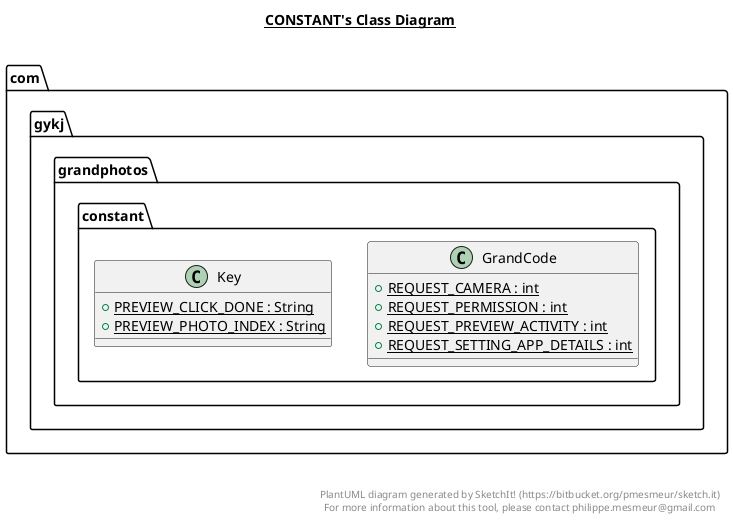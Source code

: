 @startuml

title __CONSTANT's Class Diagram__\n

  namespace com.gykj.grandphotos {
    namespace constant {
      class com.gykj.grandphotos.constant.GrandCode {
          {static} + REQUEST_CAMERA : int
          {static} + REQUEST_PERMISSION : int
          {static} + REQUEST_PREVIEW_ACTIVITY : int
          {static} + REQUEST_SETTING_APP_DETAILS : int
      }
    }
  }
  

  namespace com.gykj.grandphotos {
    namespace constant {
      class com.gykj.grandphotos.constant.Key {
          {static} + PREVIEW_CLICK_DONE : String
          {static} + PREVIEW_PHOTO_INDEX : String
      }
    }
  }
  



right footer


PlantUML diagram generated by SketchIt! (https://bitbucket.org/pmesmeur/sketch.it)
For more information about this tool, please contact philippe.mesmeur@gmail.com
endfooter

@enduml
